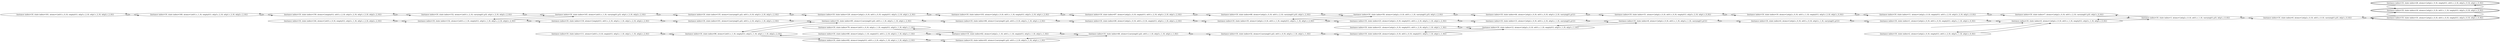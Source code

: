 digraph {
rankdir="LR"
s161[label="(instance index=19, state index=161, atoms={at(t1,c_0_0), empty(t1), at(p3,c_2_0), at(p1,c_2_0), at(p2,c_2_0)})"]
s160[label="(instance index=19, state index=160, atoms={at(t1,c_1_0), empty(t1), at(p3,c_2_0), at(p1,c_2_0), at(p2,c_2_0)})"]
s159[label="(instance index=19, state index=159, atoms={empty(t1), at(t1,c_2_0), at(p3,c_2_0), at(p1,c_2_0), at(p2,c_2_0)})"]
s144[label="(instance index=19, state index=144, atoms={at(t1,c_0_0), empty(t1), at(p3,c_1_0), at(p1,c_2_0), at(p2,c_2_0)})"]
s152[label="(instance index=19, state index=152, atoms={at(t1,c_2_0), carrying(t1,p3), at(p1,c_2_0), at(p2,c_2_0)})"]
s132[label="(instance index=19, state index=132, atoms={at(t1,c_1_0), empty(t1), at(p3,c_1_0), at(p1,c_2_0), at(p2,c_2_0)})"]
s145[label="(instance index=19, state index=145, atoms={at(t1,c_1_0), carrying(t1,p3), at(p1,c_2_0), at(p2,c_2_0)})"]
s111[label="(instance index=19, state index=111, atoms={at(t1,c_0_0), empty(t1), at(p3,c_1_0), at(p1,c_1_0), at(p2,c_2_0)})"]
s118[label="(instance index=19, state index=118, atoms={empty(t1), at(t1,c_2_0), at(p3,c_1_0), at(p1,c_2_0), at(p2,c_2_0)})"]
s135[label="(instance index=19, state index=135, atoms={carrying(t1,p2), at(t1,c_0_0), at(p3,c_2_0), at(p1,c_2_0)})"]
s101[label="(instance index=19, state index=101, atoms={carrying(t1,p2), at(t1,c_2_0), at(p3,c_1_0), at(p1,c_2_0)})"]
s96[label="(instance index=19, state index=96, atoms={at(t1,c_1_0), empty(t1), at(p3,c_1_0), at(p1,c_1_0), at(p2,c_2_0)})"]
s85[label="(instance index=19, state index=85, atoms={carrying(t1,p2), at(t1,c_1_0), at(p3,c_1_0), at(p1,c_2_0)})"]
s120[label="(instance index=19, state index=120, atoms={at(p2,c_0_0), at(t1,c_0_0), empty(t1), at(p3,c_2_0), at(p1,c_2_0)})"]
s79[label="(instance index=19, state index=79, atoms={at(t1,c_0_0), at(p2,c_1_0), empty(t1), at(p3,c_1_0), at(p1,c_1_0)})"]
s80[label="(instance index=19, state index=80, atoms={at(p2,c_1_0), empty(t1), at(t1,c_2_0), at(p3,c_1_0), at(p1,c_1_0)})"]
s82[label="(instance index=19, state index=82, atoms={empty(t1), at(t1,c_2_0), at(p3,c_1_0), at(p1,c_1_0), at(p2,c_2_0)})"]
s66[label="(instance index=19, state index=66, atoms={carrying(t1,p2), at(t1,c_0_0), at(p3,c_1_0), at(p1,c_2_0)})"]
s62[label="(instance index=19, state index=62, atoms={at(p2,c_1_0), at(t1,c_1_0), empty(t1), at(p3,c_1_0), at(p1,c_1_0)})"]
s103[label="(instance index=19, state index=103, atoms={at(p2,c_0_0), at(t1,c_1_0), empty(t1), at(p3,c_2_0), at(p1,c_2_0)})"]
s63[label="(instance index=19, state index=63, atoms={carrying(t1,p2), at(t1,c_2_0), at(p3,c_1_0), at(p1,c_1_0)})"]
s87[label="(instance index=19, state index=87, atoms={at(p2,c_0_0), empty(t1), at(t1,c_2_0), at(p3,c_2_0), at(p1,c_2_0)})"]
s49[label="(instance index=19, state index=49, atoms={at(p2,c_0_0), at(t1,c_0_0), empty(t1), at(p3,c_1_0), at(p1,c_2_0)})"]
s46[label="(instance index=19, state index=46, atoms={carrying(t1,p2), at(t1,c_1_0), at(p3,c_1_0), at(p1,c_1_0)})"]
s35[label="(instance index=19, state index=35, atoms={at(p2,c_0_0), at(t1,c_1_0), empty(t1), at(p3,c_1_0), at(p1,c_2_0)})"]
s32[label="(instance index=19, state index=32, atoms={carrying(t1,p2), at(t1,c_0_0), at(p3,c_1_0), at(p1,c_1_0)})"]
s68[label="(instance index=19, state index=68, atoms={at(p2,c_0_0), at(t1,c_2_0), carrying(t1,p3), at(p1,c_2_0)})"]
s20[label="(instance index=19, state index=20, atoms={at(p2,c_0_0), at(t1,c_0_0), empty(t1), at(p3,c_1_0), at(p1,c_1_0)})"]
s21[label="(instance index=19, state index=21, atoms={at(p2,c_0_0), empty(t1), at(t1,c_2_0), at(p3,c_1_0), at(p1,c_1_0)})"]
s50[label="(instance index=19, state index=50, atoms={at(p2,c_0_0), at(t1,c_1_0), carrying(t1,p3), at(p1,c_2_0)})"]
s23[label="(instance index=19, state index=23, atoms={at(p2,c_0_0), empty(t1), at(t1,c_2_0), at(p3,c_1_0), at(p1,c_2_0)})"]
s12[label="(instance index=19, state index=12, atoms={at(p2,c_0_0), at(t1,c_1_0), empty(t1), at(p3,c_1_0), at(p1,c_1_0)})"]
s13[label="(instance index=19, state index=13, atoms={at(p2,c_0_0), at(t1,c_2_0), at(p3,c_1_0), carrying(t1,p1)})"]
s44[label="(instance index=19, state index=44, atoms={at(p2,c_0_0), at(t1,c_0_0), at(p3,c_2_0), carrying(t1,p1)})"]
s8[label="(instance index=19, state index=8, atoms={at(p2,c_0_0), at(t1,c_1_0), at(p3,c_1_0), carrying(t1,p1)})"]
s31[label="(instance index=19, state index=31, atoms={at(p2,c_0_0), at(t1,c_0_0), empty(t1), at(p3,c_2_0), at(p1,c_0_0)})"]
s19[label="(instance index=19, state index=19, atoms={at(p2,c_0_0), at(t1,c_1_0), empty(t1), at(p3,c_2_0), at(p1,c_0_0)})"]
s4[label="(instance index=19, state index=4, atoms={at(p2,c_0_0), at(t1,c_0_0), at(p3,c_1_0), carrying(t1,p1)})"]
s11[label="(instance index=19, state index=11, atoms={at(p2,c_0_0), empty(t1), at(t1,c_2_0), at(p3,c_2_0), at(p1,c_0_0)})"]
s1[label="(instance index=19, state index=1, atoms={at(p2,c_0_0), at(t1,c_0_0), empty(t1), at(p3,c_1_0), at(p1,c_0_0)})"]
s2[label="(instance index=19, state index=2, atoms={at(p2,c_0_0), empty(t1), at(t1,c_2_0), at(p3,c_1_0), at(p1,c_0_0)})"]
s7[label="(instance index=19, state index=7, atoms={at(p2,c_0_0), at(t1,c_2_0), carrying(t1,p3), at(p1,c_0_0)})"]
s0[label="(instance index=19, state index=0, atoms={at(p2,c_0_0), at(t1,c_1_0), empty(t1), at(p3,c_1_0), at(p1,c_0_0)})"]
s3[label="(instance index=19, state index=3, atoms={at(p2,c_0_0), at(t1,c_1_0), carrying(t1,p3), at(p1,c_0_0)})"]
s6[label="(instance index=19, state index=6, atoms={at(p2,c_0_0), at(t1,c_0_0), carrying(t1,p3), at(p1,c_0_0)})"]
s16[peripheries=2,label="(instance index=19, state index=16, atoms={at(p2,c_0_0), at(t1,c_1_0), empty(t1), at(p3,c_0_0), at(p1,c_0_0)})"]
s10[peripheries=2,label="(instance index=19, state index=10, atoms={at(p2,c_0_0), at(t1,c_0_0), empty(t1), at(p3,c_0_0), at(p1,c_0_0)})"]
s28[peripheries=2,label="(instance index=19, state index=28, atoms={at(p2,c_0_0), empty(t1), at(t1,c_2_0), at(p3,c_0_0), at(p1,c_0_0)})"]
Dangling [ label = "", style = invis ]
{ rank = same; Dangling }
Dangling -> s0
{ rank = same; s0}
{ rank = same; s160}
{ rank = same; s159,s144}
{ rank = same; s152,s132}
{ rank = same; s145,s111,s118}
{ rank = same; s135,s101,s96}
{ rank = same; s85,s120,s79,s80,s82}
{ rank = same; s66,s62,s103,s63}
{ rank = same; s87,s49,s46}
{ rank = same; s35,s32,s68}
{ rank = same; s20,s21,s50,s23}
{ rank = same; s12,s13,s44}
{ rank = same; s8,s31}
{ rank = same; s19,s4}
{ rank = same; s11,s1,s2}
{ rank = same; s7,s0}
{ rank = same; s3}
{ rank = same; s6}
{ rank = same; s16,s10,s28}
{
s161->s160
}
{
s160->s159
s160->s161
}
{
s159->s160
s159->s152
s144->s132
}
{
s152->s159
s152->s145
s132->s118
s132->s145
s132->s144
}
{
s145->s135
s145->s132
s145->s152
s111->s96
s118->s101
s118->s132
}
{
s135->s145
s135->s120
s101->s118
s101->s85
s96->s111
s96->s85
s96->s82
}
{
s85->s101
s85->s66
s85->s96
s120->s135
s120->s103
s79->s62
s80->s62
s82->s63
s82->s96
}
{
s66->s85
s66->s49
s62->s79
s62->s46
s62->s80
s103->s87
s103->s120
s63->s46
s63->s82
}
{
s87->s103
s87->s68
s49->s35
s49->s66
s46->s63
s46->s62
s46->s32
}
{
s35->s23
s35->s50
s35->s49
s32->s46
s32->s20
s68->s87
s68->s50
}
{
s20->s12
s20->s32
s21->s12
s50->s44
s50->s68
s50->s35
s23->s13
s23->s35
}
{
s12->s21
s12->s20
s12->s8
s13->s23
s13->s8
s44->s31
s44->s50
}
{
s8->s12
s8->s13
s8->s4
s31->s44
s31->s19
}
{
s19->s31
s19->s11
s4->s1
s4->s8
}
{
s11->s7
s11->s19
s1->s4
s1->s0
s2->s0
}
{
s7->s11
s7->s3
s0->s3
s0->s2
s0->s1
}
{
s3->s7
s3->s6
s3->s0
}
{
s6->s3
s6->s10
}
{
s16->s28
s16->s10
s10->s6
s10->s16
s28->s16
}
}

